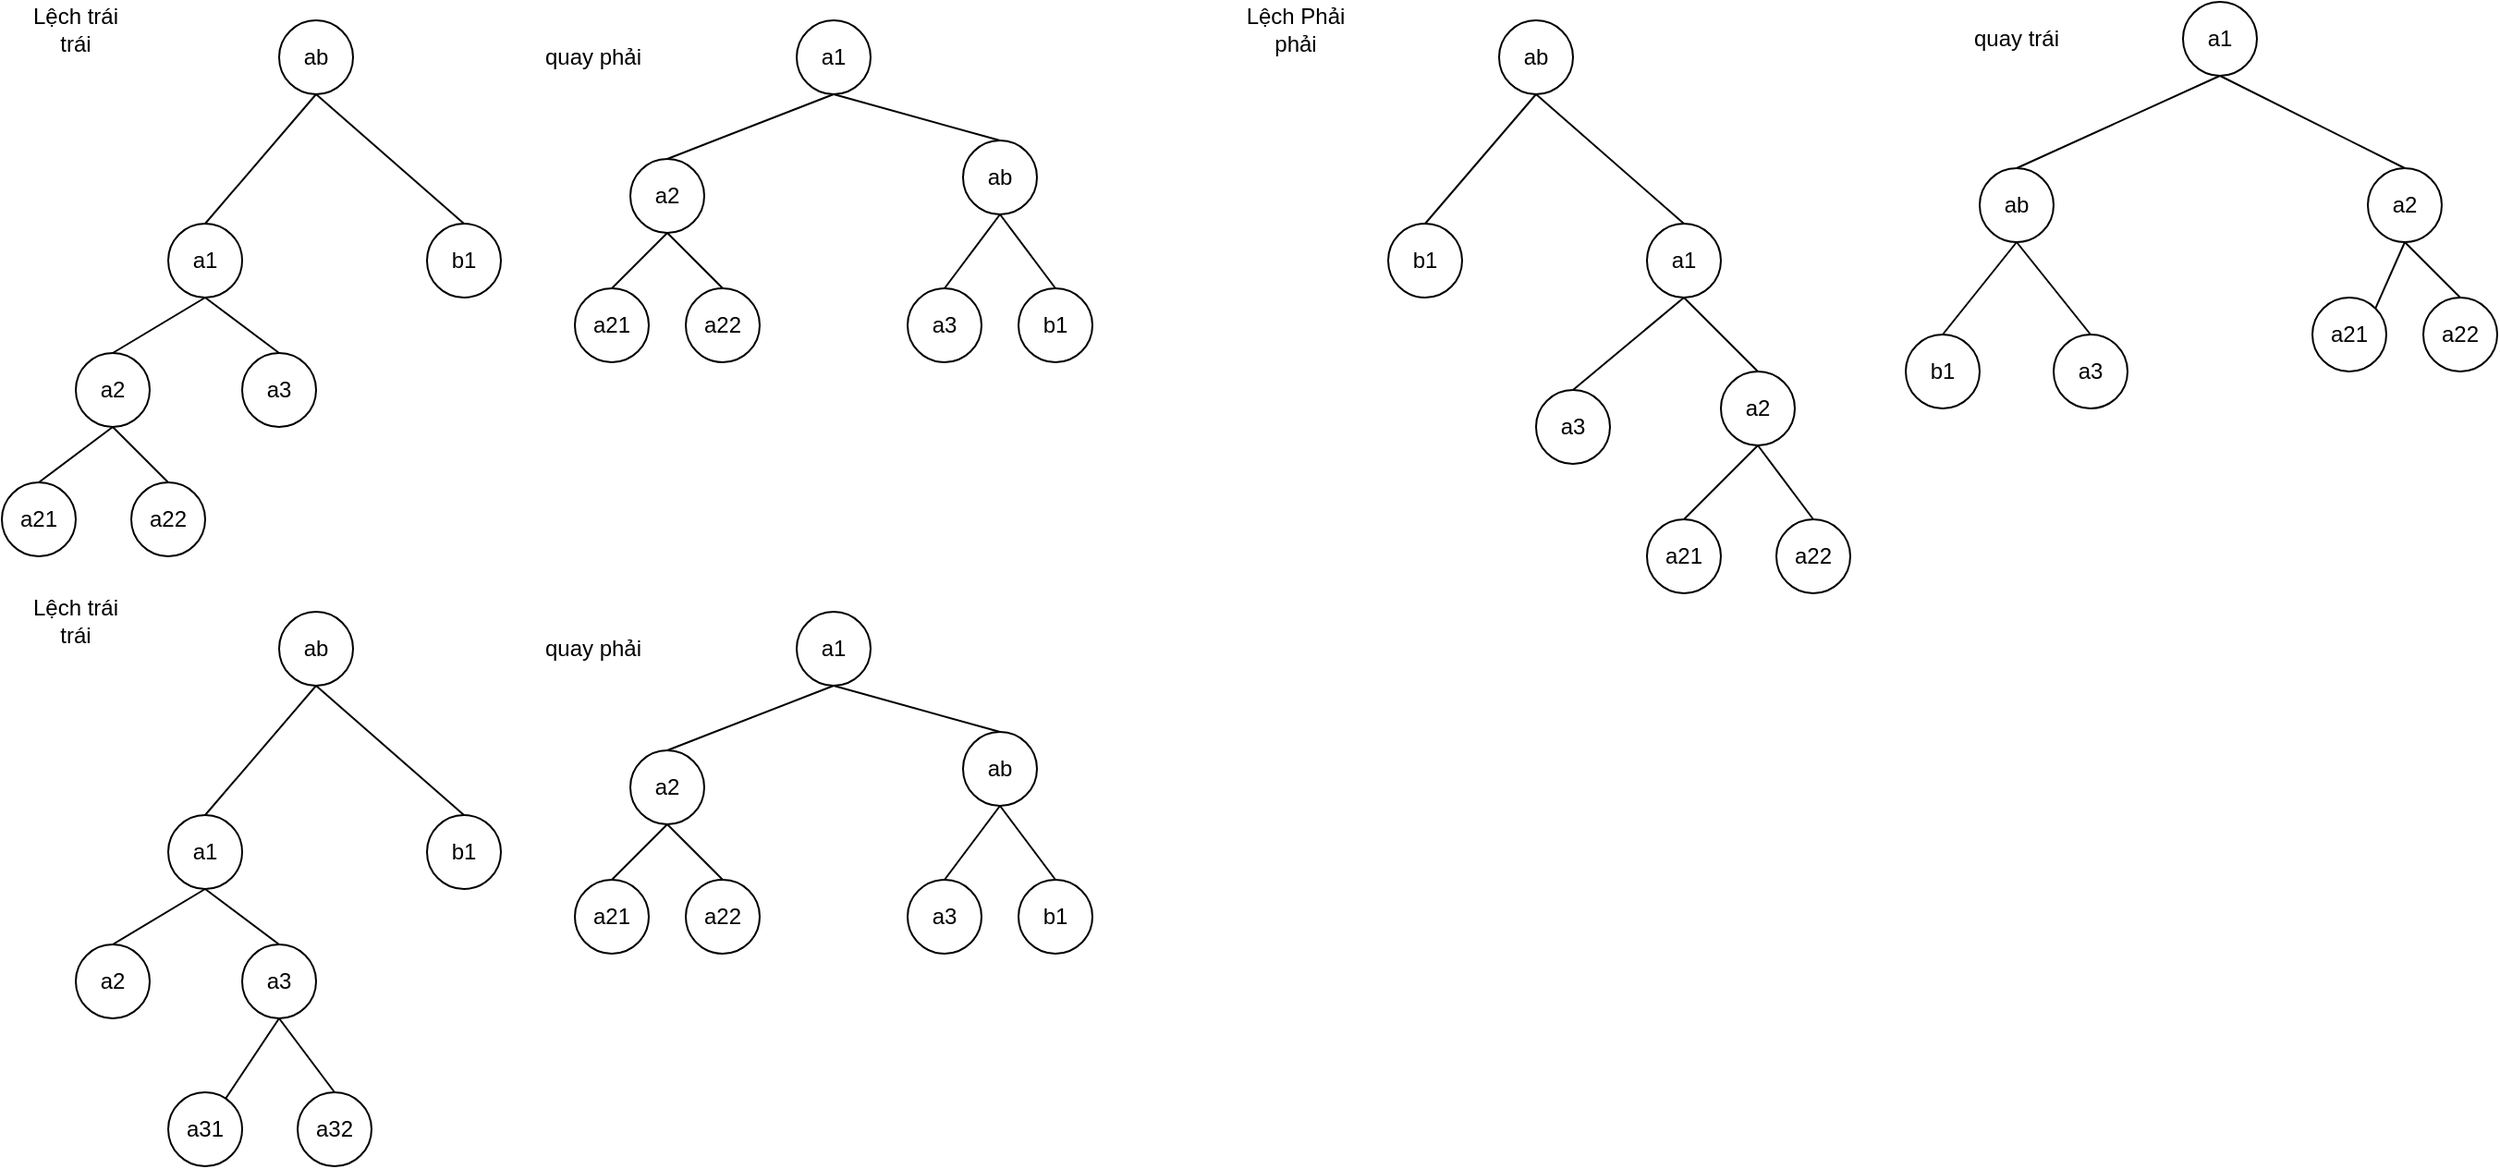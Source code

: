 <mxfile version="24.6.4" type="github">
  <diagram name="Trang-1" id="2DYWAN5hthaWt-I_ADUZ">
    <mxGraphModel dx="1880" dy="1126" grid="1" gridSize="10" guides="1" tooltips="1" connect="1" arrows="1" fold="1" page="0" pageScale="1" pageWidth="827" pageHeight="1169" math="0" shadow="0">
      <root>
        <mxCell id="0" />
        <mxCell id="1" parent="0" />
        <mxCell id="c82SJm1BQEb7knvldoy7-1" value="ab" style="ellipse;whiteSpace=wrap;html=1;aspect=fixed;" vertex="1" parent="1">
          <mxGeometry x="-170" y="-300" width="40" height="40" as="geometry" />
        </mxCell>
        <mxCell id="c82SJm1BQEb7knvldoy7-4" value="a1" style="ellipse;whiteSpace=wrap;html=1;aspect=fixed;" vertex="1" parent="1">
          <mxGeometry x="-230" y="-190" width="40" height="40" as="geometry" />
        </mxCell>
        <mxCell id="c82SJm1BQEb7knvldoy7-7" value="b1" style="ellipse;whiteSpace=wrap;html=1;aspect=fixed;" vertex="1" parent="1">
          <mxGeometry x="-90" y="-190" width="40" height="40" as="geometry" />
        </mxCell>
        <mxCell id="c82SJm1BQEb7knvldoy7-9" value="" style="endArrow=none;html=1;rounded=0;exitX=0.5;exitY=1;exitDx=0;exitDy=0;entryX=0.5;entryY=0;entryDx=0;entryDy=0;" edge="1" parent="1" source="c82SJm1BQEb7knvldoy7-1" target="c82SJm1BQEb7knvldoy7-7">
          <mxGeometry width="50" height="50" relative="1" as="geometry">
            <mxPoint x="-80" y="-140" as="sourcePoint" />
            <mxPoint x="-30" y="-190" as="targetPoint" />
          </mxGeometry>
        </mxCell>
        <mxCell id="c82SJm1BQEb7knvldoy7-10" value="" style="endArrow=none;html=1;rounded=0;exitX=0.5;exitY=1;exitDx=0;exitDy=0;entryX=0.5;entryY=0;entryDx=0;entryDy=0;" edge="1" parent="1" source="c82SJm1BQEb7knvldoy7-1" target="c82SJm1BQEb7knvldoy7-4">
          <mxGeometry width="50" height="50" relative="1" as="geometry">
            <mxPoint x="-170" y="-240" as="sourcePoint" />
            <mxPoint x="-110" y="-150" as="targetPoint" />
          </mxGeometry>
        </mxCell>
        <mxCell id="c82SJm1BQEb7knvldoy7-11" value="a3" style="ellipse;whiteSpace=wrap;html=1;aspect=fixed;" vertex="1" parent="1">
          <mxGeometry x="-190" y="-120" width="40" height="40" as="geometry" />
        </mxCell>
        <mxCell id="c82SJm1BQEb7knvldoy7-12" value="a21" style="ellipse;whiteSpace=wrap;html=1;aspect=fixed;" vertex="1" parent="1">
          <mxGeometry x="-320" y="-50" width="40" height="40" as="geometry" />
        </mxCell>
        <mxCell id="c82SJm1BQEb7knvldoy7-13" value="a22" style="ellipse;whiteSpace=wrap;html=1;aspect=fixed;" vertex="1" parent="1">
          <mxGeometry x="-250" y="-50" width="40" height="40" as="geometry" />
        </mxCell>
        <mxCell id="c82SJm1BQEb7knvldoy7-14" value="" style="endArrow=none;html=1;rounded=0;entryX=0.5;entryY=0;entryDx=0;entryDy=0;exitX=0.5;exitY=1;exitDx=0;exitDy=0;" edge="1" source="c82SJm1BQEb7knvldoy7-17" target="c82SJm1BQEb7knvldoy7-13" parent="1">
          <mxGeometry width="50" height="50" relative="1" as="geometry">
            <mxPoint x="-170" y="-80" as="sourcePoint" />
            <mxPoint x="-100" as="targetPoint" />
          </mxGeometry>
        </mxCell>
        <mxCell id="c82SJm1BQEb7knvldoy7-15" value="" style="endArrow=none;html=1;rounded=0;entryX=0.5;entryY=0;entryDx=0;entryDy=0;exitX=0.5;exitY=1;exitDx=0;exitDy=0;" edge="1" source="c82SJm1BQEb7knvldoy7-17" target="c82SJm1BQEb7knvldoy7-12" parent="1">
          <mxGeometry width="50" height="50" relative="1" as="geometry">
            <mxPoint x="-180" y="-70" as="sourcePoint" />
            <mxPoint x="-180" y="40" as="targetPoint" />
          </mxGeometry>
        </mxCell>
        <mxCell id="c82SJm1BQEb7knvldoy7-16" value="" style="endArrow=none;html=1;rounded=0;exitX=0.5;exitY=1;exitDx=0;exitDy=0;entryX=0.5;entryY=0;entryDx=0;entryDy=0;" edge="1" parent="1" source="c82SJm1BQEb7knvldoy7-4" target="c82SJm1BQEb7knvldoy7-11">
          <mxGeometry width="50" height="50" relative="1" as="geometry">
            <mxPoint x="-140" y="-250" as="sourcePoint" />
            <mxPoint x="-200" y="-180" as="targetPoint" />
          </mxGeometry>
        </mxCell>
        <mxCell id="c82SJm1BQEb7knvldoy7-17" value="a2" style="ellipse;whiteSpace=wrap;html=1;aspect=fixed;" vertex="1" parent="1">
          <mxGeometry x="-280" y="-120" width="40" height="40" as="geometry" />
        </mxCell>
        <mxCell id="c82SJm1BQEb7knvldoy7-18" value="" style="endArrow=none;html=1;rounded=0;exitX=0.5;exitY=1;exitDx=0;exitDy=0;entryX=0.5;entryY=0;entryDx=0;entryDy=0;" edge="1" target="c82SJm1BQEb7knvldoy7-17" parent="1" source="c82SJm1BQEb7knvldoy7-4">
          <mxGeometry width="50" height="50" relative="1" as="geometry">
            <mxPoint x="-310" y="-135" as="sourcePoint" />
            <mxPoint x="-300" y="-165" as="targetPoint" />
          </mxGeometry>
        </mxCell>
        <mxCell id="c82SJm1BQEb7knvldoy7-20" value="Lệch trái trái" style="text;html=1;align=center;verticalAlign=middle;whiteSpace=wrap;rounded=0;" vertex="1" parent="1">
          <mxGeometry x="-310" y="-310" width="60" height="30" as="geometry" />
        </mxCell>
        <mxCell id="c82SJm1BQEb7knvldoy7-21" value="ab" style="ellipse;whiteSpace=wrap;html=1;aspect=fixed;" vertex="1" parent="1">
          <mxGeometry x="200" y="-235" width="40" height="40" as="geometry" />
        </mxCell>
        <mxCell id="c82SJm1BQEb7knvldoy7-22" value="a1" style="ellipse;whiteSpace=wrap;html=1;aspect=fixed;" vertex="1" parent="1">
          <mxGeometry x="110" y="-300" width="40" height="40" as="geometry" />
        </mxCell>
        <mxCell id="c82SJm1BQEb7knvldoy7-23" value="b1" style="ellipse;whiteSpace=wrap;html=1;aspect=fixed;" vertex="1" parent="1">
          <mxGeometry x="230" y="-155" width="40" height="40" as="geometry" />
        </mxCell>
        <mxCell id="c82SJm1BQEb7knvldoy7-24" value="" style="endArrow=none;html=1;rounded=0;exitX=0.5;exitY=1;exitDx=0;exitDy=0;entryX=0.5;entryY=0;entryDx=0;entryDy=0;" edge="1" parent="1" source="c82SJm1BQEb7knvldoy7-21" target="c82SJm1BQEb7knvldoy7-23">
          <mxGeometry width="50" height="50" relative="1" as="geometry">
            <mxPoint x="200" y="-125" as="sourcePoint" />
            <mxPoint x="250" y="-175" as="targetPoint" />
          </mxGeometry>
        </mxCell>
        <mxCell id="c82SJm1BQEb7knvldoy7-25" value="" style="endArrow=none;html=1;rounded=0;exitX=0.5;exitY=0;exitDx=0;exitDy=0;entryX=0.5;entryY=1;entryDx=0;entryDy=0;" edge="1" parent="1" source="c82SJm1BQEb7knvldoy7-21" target="c82SJm1BQEb7knvldoy7-22">
          <mxGeometry width="50" height="50" relative="1" as="geometry">
            <mxPoint x="110" y="-225" as="sourcePoint" />
            <mxPoint x="170" y="-135" as="targetPoint" />
          </mxGeometry>
        </mxCell>
        <mxCell id="c82SJm1BQEb7knvldoy7-26" value="a3" style="ellipse;whiteSpace=wrap;html=1;aspect=fixed;" vertex="1" parent="1">
          <mxGeometry x="170" y="-155" width="40" height="40" as="geometry" />
        </mxCell>
        <mxCell id="c82SJm1BQEb7knvldoy7-27" value="a21" style="ellipse;whiteSpace=wrap;html=1;aspect=fixed;" vertex="1" parent="1">
          <mxGeometry x="-10" y="-155" width="40" height="40" as="geometry" />
        </mxCell>
        <mxCell id="c82SJm1BQEb7knvldoy7-28" value="a22" style="ellipse;whiteSpace=wrap;html=1;aspect=fixed;" vertex="1" parent="1">
          <mxGeometry x="50" y="-155" width="40" height="40" as="geometry" />
        </mxCell>
        <mxCell id="c82SJm1BQEb7knvldoy7-29" value="" style="endArrow=none;html=1;rounded=0;entryX=0.5;entryY=0;entryDx=0;entryDy=0;exitX=0.5;exitY=1;exitDx=0;exitDy=0;" edge="1" parent="1" source="c82SJm1BQEb7knvldoy7-32" target="c82SJm1BQEb7knvldoy7-28">
          <mxGeometry width="50" height="50" relative="1" as="geometry">
            <mxPoint x="110" y="-65" as="sourcePoint" />
            <mxPoint x="180" y="15" as="targetPoint" />
          </mxGeometry>
        </mxCell>
        <mxCell id="c82SJm1BQEb7knvldoy7-30" value="" style="endArrow=none;html=1;rounded=0;entryX=0.5;entryY=0;entryDx=0;entryDy=0;exitX=0.5;exitY=1;exitDx=0;exitDy=0;" edge="1" parent="1" source="c82SJm1BQEb7knvldoy7-32" target="c82SJm1BQEb7knvldoy7-27">
          <mxGeometry width="50" height="50" relative="1" as="geometry">
            <mxPoint x="100" y="-55" as="sourcePoint" />
            <mxPoint x="100" y="55" as="targetPoint" />
          </mxGeometry>
        </mxCell>
        <mxCell id="c82SJm1BQEb7knvldoy7-31" value="" style="endArrow=none;html=1;rounded=0;exitX=0.5;exitY=1;exitDx=0;exitDy=0;entryX=0.5;entryY=0;entryDx=0;entryDy=0;" edge="1" parent="1" source="c82SJm1BQEb7knvldoy7-21" target="c82SJm1BQEb7knvldoy7-26">
          <mxGeometry width="50" height="50" relative="1" as="geometry">
            <mxPoint x="140" y="-235" as="sourcePoint" />
            <mxPoint x="80" y="-165" as="targetPoint" />
          </mxGeometry>
        </mxCell>
        <mxCell id="c82SJm1BQEb7knvldoy7-32" value="a2" style="ellipse;whiteSpace=wrap;html=1;aspect=fixed;" vertex="1" parent="1">
          <mxGeometry x="20" y="-225" width="40" height="40" as="geometry" />
        </mxCell>
        <mxCell id="c82SJm1BQEb7knvldoy7-33" value="" style="endArrow=none;html=1;rounded=0;exitX=0.5;exitY=1;exitDx=0;exitDy=0;entryX=0.5;entryY=0;entryDx=0;entryDy=0;" edge="1" parent="1" source="c82SJm1BQEb7knvldoy7-22" target="c82SJm1BQEb7knvldoy7-32">
          <mxGeometry width="50" height="50" relative="1" as="geometry">
            <mxPoint x="-30" y="-120" as="sourcePoint" />
            <mxPoint x="-20" y="-150" as="targetPoint" />
          </mxGeometry>
        </mxCell>
        <mxCell id="c82SJm1BQEb7knvldoy7-34" value="quay phải" style="text;html=1;align=center;verticalAlign=middle;whiteSpace=wrap;rounded=0;" vertex="1" parent="1">
          <mxGeometry x="-30" y="-295" width="60" height="30" as="geometry" />
        </mxCell>
        <mxCell id="c82SJm1BQEb7knvldoy7-35" value="ab" style="ellipse;whiteSpace=wrap;html=1;aspect=fixed;" vertex="1" parent="1">
          <mxGeometry x="490" y="-300" width="40" height="40" as="geometry" />
        </mxCell>
        <mxCell id="c82SJm1BQEb7knvldoy7-36" value="b1" style="ellipse;whiteSpace=wrap;html=1;aspect=fixed;" vertex="1" parent="1">
          <mxGeometry x="430" y="-190" width="40" height="40" as="geometry" />
        </mxCell>
        <mxCell id="c82SJm1BQEb7knvldoy7-37" value="a1" style="ellipse;whiteSpace=wrap;html=1;aspect=fixed;" vertex="1" parent="1">
          <mxGeometry x="570" y="-190" width="40" height="40" as="geometry" />
        </mxCell>
        <mxCell id="c82SJm1BQEb7knvldoy7-38" value="" style="endArrow=none;html=1;rounded=0;exitX=0.5;exitY=1;exitDx=0;exitDy=0;entryX=0.5;entryY=0;entryDx=0;entryDy=0;" edge="1" source="c82SJm1BQEb7knvldoy7-35" target="c82SJm1BQEb7knvldoy7-37" parent="1">
          <mxGeometry width="50" height="50" relative="1" as="geometry">
            <mxPoint x="580" y="-140" as="sourcePoint" />
            <mxPoint x="630" y="-190" as="targetPoint" />
          </mxGeometry>
        </mxCell>
        <mxCell id="c82SJm1BQEb7knvldoy7-39" value="" style="endArrow=none;html=1;rounded=0;exitX=0.5;exitY=1;exitDx=0;exitDy=0;entryX=0.5;entryY=0;entryDx=0;entryDy=0;" edge="1" source="c82SJm1BQEb7knvldoy7-35" target="c82SJm1BQEb7knvldoy7-36" parent="1">
          <mxGeometry width="50" height="50" relative="1" as="geometry">
            <mxPoint x="490" y="-240" as="sourcePoint" />
            <mxPoint x="550" y="-150" as="targetPoint" />
          </mxGeometry>
        </mxCell>
        <mxCell id="c82SJm1BQEb7knvldoy7-48" value="Lệch Phải phải" style="text;html=1;align=center;verticalAlign=middle;whiteSpace=wrap;rounded=0;" vertex="1" parent="1">
          <mxGeometry x="350" y="-310" width="60" height="30" as="geometry" />
        </mxCell>
        <mxCell id="c82SJm1BQEb7knvldoy7-49" value="ab" style="ellipse;whiteSpace=wrap;html=1;aspect=fixed;" vertex="1" parent="1">
          <mxGeometry x="750" y="-220" width="40" height="40" as="geometry" />
        </mxCell>
        <mxCell id="c82SJm1BQEb7knvldoy7-50" value="a1" style="ellipse;whiteSpace=wrap;html=1;aspect=fixed;" vertex="1" parent="1">
          <mxGeometry x="860" y="-310" width="40" height="40" as="geometry" />
        </mxCell>
        <mxCell id="c82SJm1BQEb7knvldoy7-51" value="b1" style="ellipse;whiteSpace=wrap;html=1;aspect=fixed;" vertex="1" parent="1">
          <mxGeometry x="710" y="-130" width="40" height="40" as="geometry" />
        </mxCell>
        <mxCell id="c82SJm1BQEb7knvldoy7-52" value="" style="endArrow=none;html=1;rounded=0;exitX=0.5;exitY=1;exitDx=0;exitDy=0;entryX=0.5;entryY=0;entryDx=0;entryDy=0;" edge="1" source="c82SJm1BQEb7knvldoy7-49" target="c82SJm1BQEb7knvldoy7-51" parent="1">
          <mxGeometry width="50" height="50" relative="1" as="geometry">
            <mxPoint x="750" y="-110" as="sourcePoint" />
            <mxPoint x="800" y="-160" as="targetPoint" />
          </mxGeometry>
        </mxCell>
        <mxCell id="c82SJm1BQEb7knvldoy7-53" value="" style="endArrow=none;html=1;rounded=0;exitX=0.5;exitY=0;exitDx=0;exitDy=0;entryX=0.5;entryY=1;entryDx=0;entryDy=0;" edge="1" source="c82SJm1BQEb7knvldoy7-49" target="c82SJm1BQEb7knvldoy7-50" parent="1">
          <mxGeometry width="50" height="50" relative="1" as="geometry">
            <mxPoint x="880" y="-235" as="sourcePoint" />
            <mxPoint x="940" y="-145" as="targetPoint" />
          </mxGeometry>
        </mxCell>
        <mxCell id="c82SJm1BQEb7knvldoy7-54" value="a3" style="ellipse;whiteSpace=wrap;html=1;aspect=fixed;" vertex="1" parent="1">
          <mxGeometry x="790" y="-130" width="40" height="40" as="geometry" />
        </mxCell>
        <mxCell id="c82SJm1BQEb7knvldoy7-55" value="a21" style="ellipse;whiteSpace=wrap;html=1;aspect=fixed;" vertex="1" parent="1">
          <mxGeometry x="930" y="-150" width="40" height="40" as="geometry" />
        </mxCell>
        <mxCell id="c82SJm1BQEb7knvldoy7-56" value="a22" style="ellipse;whiteSpace=wrap;html=1;aspect=fixed;" vertex="1" parent="1">
          <mxGeometry x="990" y="-150" width="40" height="40" as="geometry" />
        </mxCell>
        <mxCell id="c82SJm1BQEb7knvldoy7-57" value="" style="endArrow=none;html=1;rounded=0;entryX=0.5;entryY=0;entryDx=0;entryDy=0;exitX=0.5;exitY=1;exitDx=0;exitDy=0;" edge="1" source="c82SJm1BQEb7knvldoy7-60" target="c82SJm1BQEb7knvldoy7-56" parent="1">
          <mxGeometry width="50" height="50" relative="1" as="geometry">
            <mxPoint x="1050" y="-60" as="sourcePoint" />
            <mxPoint x="1120" y="20" as="targetPoint" />
          </mxGeometry>
        </mxCell>
        <mxCell id="c82SJm1BQEb7knvldoy7-58" value="" style="endArrow=none;html=1;rounded=0;entryX=1;entryY=0;entryDx=0;entryDy=0;exitX=0.5;exitY=1;exitDx=0;exitDy=0;" edge="1" source="c82SJm1BQEb7knvldoy7-60" target="c82SJm1BQEb7knvldoy7-55" parent="1">
          <mxGeometry width="50" height="50" relative="1" as="geometry">
            <mxPoint x="1040" y="-50" as="sourcePoint" />
            <mxPoint x="950" y="-150" as="targetPoint" />
          </mxGeometry>
        </mxCell>
        <mxCell id="c82SJm1BQEb7knvldoy7-59" value="" style="endArrow=none;html=1;rounded=0;exitX=0.5;exitY=1;exitDx=0;exitDy=0;entryX=0.5;entryY=0;entryDx=0;entryDy=0;" edge="1" source="c82SJm1BQEb7knvldoy7-49" target="c82SJm1BQEb7knvldoy7-54" parent="1">
          <mxGeometry width="50" height="50" relative="1" as="geometry">
            <mxPoint x="690" y="-220" as="sourcePoint" />
            <mxPoint x="630" y="-150" as="targetPoint" />
          </mxGeometry>
        </mxCell>
        <mxCell id="c82SJm1BQEb7knvldoy7-60" value="a2" style="ellipse;whiteSpace=wrap;html=1;aspect=fixed;" vertex="1" parent="1">
          <mxGeometry x="960" y="-220" width="40" height="40" as="geometry" />
        </mxCell>
        <mxCell id="c82SJm1BQEb7knvldoy7-61" value="" style="endArrow=none;html=1;rounded=0;exitX=0.5;exitY=1;exitDx=0;exitDy=0;entryX=0.5;entryY=0;entryDx=0;entryDy=0;" edge="1" source="c82SJm1BQEb7knvldoy7-50" target="c82SJm1BQEb7knvldoy7-60" parent="1">
          <mxGeometry width="50" height="50" relative="1" as="geometry">
            <mxPoint x="740" y="-130" as="sourcePoint" />
            <mxPoint x="750" y="-160" as="targetPoint" />
          </mxGeometry>
        </mxCell>
        <mxCell id="c82SJm1BQEb7knvldoy7-62" value="quay trái" style="text;html=1;align=center;verticalAlign=middle;whiteSpace=wrap;rounded=0;" vertex="1" parent="1">
          <mxGeometry x="740" y="-305" width="60" height="30" as="geometry" />
        </mxCell>
        <mxCell id="c82SJm1BQEb7knvldoy7-63" value="a3" style="ellipse;whiteSpace=wrap;html=1;aspect=fixed;" vertex="1" parent="1">
          <mxGeometry x="510" y="-100" width="40" height="40" as="geometry" />
        </mxCell>
        <mxCell id="c82SJm1BQEb7knvldoy7-64" value="a21" style="ellipse;whiteSpace=wrap;html=1;aspect=fixed;" vertex="1" parent="1">
          <mxGeometry x="570" y="-30" width="40" height="40" as="geometry" />
        </mxCell>
        <mxCell id="c82SJm1BQEb7knvldoy7-65" value="a22" style="ellipse;whiteSpace=wrap;html=1;aspect=fixed;" vertex="1" parent="1">
          <mxGeometry x="640" y="-30" width="40" height="40" as="geometry" />
        </mxCell>
        <mxCell id="c82SJm1BQEb7knvldoy7-66" value="" style="endArrow=none;html=1;rounded=0;entryX=0.5;entryY=0;entryDx=0;entryDy=0;exitX=0.5;exitY=1;exitDx=0;exitDy=0;" edge="1" parent="1" source="c82SJm1BQEb7knvldoy7-69" target="c82SJm1BQEb7knvldoy7-65">
          <mxGeometry width="50" height="50" relative="1" as="geometry">
            <mxPoint x="640" y="-20" as="sourcePoint" />
            <mxPoint x="710" y="60" as="targetPoint" />
          </mxGeometry>
        </mxCell>
        <mxCell id="c82SJm1BQEb7knvldoy7-67" value="" style="endArrow=none;html=1;rounded=0;entryX=0.5;entryY=0;entryDx=0;entryDy=0;exitX=0.5;exitY=1;exitDx=0;exitDy=0;" edge="1" parent="1" source="c82SJm1BQEb7knvldoy7-69" target="c82SJm1BQEb7knvldoy7-64">
          <mxGeometry width="50" height="50" relative="1" as="geometry">
            <mxPoint x="630" y="-10" as="sourcePoint" />
            <mxPoint x="630" y="100" as="targetPoint" />
          </mxGeometry>
        </mxCell>
        <mxCell id="c82SJm1BQEb7knvldoy7-68" value="" style="endArrow=none;html=1;rounded=0;entryX=0.5;entryY=0;entryDx=0;entryDy=0;exitX=0.5;exitY=1;exitDx=0;exitDy=0;" edge="1" parent="1" target="c82SJm1BQEb7knvldoy7-63" source="c82SJm1BQEb7knvldoy7-37">
          <mxGeometry width="50" height="50" relative="1" as="geometry">
            <mxPoint x="605" y="-130" as="sourcePoint" />
            <mxPoint x="610" y="-120" as="targetPoint" />
          </mxGeometry>
        </mxCell>
        <mxCell id="c82SJm1BQEb7knvldoy7-69" value="a2" style="ellipse;whiteSpace=wrap;html=1;aspect=fixed;" vertex="1" parent="1">
          <mxGeometry x="610" y="-110" width="40" height="40" as="geometry" />
        </mxCell>
        <mxCell id="c82SJm1BQEb7knvldoy7-70" value="" style="endArrow=none;html=1;rounded=0;exitX=0.5;exitY=1;exitDx=0;exitDy=0;entryX=0.5;entryY=0;entryDx=0;entryDy=0;" edge="1" parent="1" target="c82SJm1BQEb7knvldoy7-69" source="c82SJm1BQEb7knvldoy7-37">
          <mxGeometry width="50" height="50" relative="1" as="geometry">
            <mxPoint x="605" y="-130" as="sourcePoint" />
            <mxPoint x="510" y="-105" as="targetPoint" />
          </mxGeometry>
        </mxCell>
        <mxCell id="c82SJm1BQEb7knvldoy7-72" value="ab" style="ellipse;whiteSpace=wrap;html=1;aspect=fixed;" vertex="1" parent="1">
          <mxGeometry x="-170" y="20" width="40" height="40" as="geometry" />
        </mxCell>
        <mxCell id="c82SJm1BQEb7knvldoy7-73" value="a1" style="ellipse;whiteSpace=wrap;html=1;aspect=fixed;" vertex="1" parent="1">
          <mxGeometry x="-230" y="130" width="40" height="40" as="geometry" />
        </mxCell>
        <mxCell id="c82SJm1BQEb7knvldoy7-74" value="b1" style="ellipse;whiteSpace=wrap;html=1;aspect=fixed;" vertex="1" parent="1">
          <mxGeometry x="-90" y="130" width="40" height="40" as="geometry" />
        </mxCell>
        <mxCell id="c82SJm1BQEb7knvldoy7-75" value="" style="endArrow=none;html=1;rounded=0;exitX=0.5;exitY=1;exitDx=0;exitDy=0;entryX=0.5;entryY=0;entryDx=0;entryDy=0;" edge="1" source="c82SJm1BQEb7knvldoy7-72" target="c82SJm1BQEb7knvldoy7-74" parent="1">
          <mxGeometry width="50" height="50" relative="1" as="geometry">
            <mxPoint x="-80" y="180" as="sourcePoint" />
            <mxPoint x="-30" y="130" as="targetPoint" />
          </mxGeometry>
        </mxCell>
        <mxCell id="c82SJm1BQEb7knvldoy7-76" value="" style="endArrow=none;html=1;rounded=0;exitX=0.5;exitY=1;exitDx=0;exitDy=0;entryX=0.5;entryY=0;entryDx=0;entryDy=0;" edge="1" source="c82SJm1BQEb7knvldoy7-72" target="c82SJm1BQEb7knvldoy7-73" parent="1">
          <mxGeometry width="50" height="50" relative="1" as="geometry">
            <mxPoint x="-170" y="80" as="sourcePoint" />
            <mxPoint x="-110" y="170" as="targetPoint" />
          </mxGeometry>
        </mxCell>
        <mxCell id="c82SJm1BQEb7knvldoy7-77" value="a3" style="ellipse;whiteSpace=wrap;html=1;aspect=fixed;" vertex="1" parent="1">
          <mxGeometry x="-190" y="200" width="40" height="40" as="geometry" />
        </mxCell>
        <mxCell id="c82SJm1BQEb7knvldoy7-78" value="a32" style="ellipse;whiteSpace=wrap;html=1;aspect=fixed;" vertex="1" parent="1">
          <mxGeometry x="-160" y="280" width="40" height="40" as="geometry" />
        </mxCell>
        <mxCell id="c82SJm1BQEb7knvldoy7-79" value="" style="endArrow=none;html=1;rounded=0;entryX=0.5;entryY=0;entryDx=0;entryDy=0;exitX=0.5;exitY=1;exitDx=0;exitDy=0;" edge="1" source="c82SJm1BQEb7knvldoy7-77" target="c82SJm1BQEb7knvldoy7-78" parent="1">
          <mxGeometry width="50" height="50" relative="1" as="geometry">
            <mxPoint x="-170" y="240" as="sourcePoint" />
            <mxPoint x="-100" y="320" as="targetPoint" />
          </mxGeometry>
        </mxCell>
        <mxCell id="c82SJm1BQEb7knvldoy7-80" value="" style="endArrow=none;html=1;rounded=0;exitX=0.5;exitY=1;exitDx=0;exitDy=0;" edge="1" source="c82SJm1BQEb7knvldoy7-77" parent="1" target="c82SJm1BQEb7knvldoy7-99">
          <mxGeometry width="50" height="50" relative="1" as="geometry">
            <mxPoint x="-180" y="250" as="sourcePoint" />
            <mxPoint x="-300" y="270" as="targetPoint" />
          </mxGeometry>
        </mxCell>
        <mxCell id="c82SJm1BQEb7knvldoy7-81" value="" style="endArrow=none;html=1;rounded=0;exitX=0.5;exitY=1;exitDx=0;exitDy=0;entryX=0.5;entryY=0;entryDx=0;entryDy=0;" edge="1" source="c82SJm1BQEb7knvldoy7-73" target="c82SJm1BQEb7knvldoy7-77" parent="1">
          <mxGeometry width="50" height="50" relative="1" as="geometry">
            <mxPoint x="-140" y="70" as="sourcePoint" />
            <mxPoint x="-200" y="140" as="targetPoint" />
          </mxGeometry>
        </mxCell>
        <mxCell id="c82SJm1BQEb7knvldoy7-82" value="a2" style="ellipse;whiteSpace=wrap;html=1;aspect=fixed;" vertex="1" parent="1">
          <mxGeometry x="-280" y="200" width="40" height="40" as="geometry" />
        </mxCell>
        <mxCell id="c82SJm1BQEb7knvldoy7-83" value="" style="endArrow=none;html=1;rounded=0;exitX=0.5;exitY=1;exitDx=0;exitDy=0;entryX=0.5;entryY=0;entryDx=0;entryDy=0;" edge="1" source="c82SJm1BQEb7knvldoy7-73" target="c82SJm1BQEb7knvldoy7-82" parent="1">
          <mxGeometry width="50" height="50" relative="1" as="geometry">
            <mxPoint x="-310" y="185" as="sourcePoint" />
            <mxPoint x="-300" y="155" as="targetPoint" />
          </mxGeometry>
        </mxCell>
        <mxCell id="c82SJm1BQEb7knvldoy7-84" value="Lệch trái trái" style="text;html=1;align=center;verticalAlign=middle;whiteSpace=wrap;rounded=0;" vertex="1" parent="1">
          <mxGeometry x="-310" y="10" width="60" height="30" as="geometry" />
        </mxCell>
        <mxCell id="c82SJm1BQEb7knvldoy7-85" value="ab" style="ellipse;whiteSpace=wrap;html=1;aspect=fixed;" vertex="1" parent="1">
          <mxGeometry x="200" y="85" width="40" height="40" as="geometry" />
        </mxCell>
        <mxCell id="c82SJm1BQEb7knvldoy7-86" value="a1" style="ellipse;whiteSpace=wrap;html=1;aspect=fixed;" vertex="1" parent="1">
          <mxGeometry x="110" y="20" width="40" height="40" as="geometry" />
        </mxCell>
        <mxCell id="c82SJm1BQEb7knvldoy7-87" value="b1" style="ellipse;whiteSpace=wrap;html=1;aspect=fixed;" vertex="1" parent="1">
          <mxGeometry x="230" y="165" width="40" height="40" as="geometry" />
        </mxCell>
        <mxCell id="c82SJm1BQEb7knvldoy7-88" value="" style="endArrow=none;html=1;rounded=0;exitX=0.5;exitY=1;exitDx=0;exitDy=0;entryX=0.5;entryY=0;entryDx=0;entryDy=0;" edge="1" source="c82SJm1BQEb7knvldoy7-85" target="c82SJm1BQEb7knvldoy7-87" parent="1">
          <mxGeometry width="50" height="50" relative="1" as="geometry">
            <mxPoint x="200" y="195" as="sourcePoint" />
            <mxPoint x="250" y="145" as="targetPoint" />
          </mxGeometry>
        </mxCell>
        <mxCell id="c82SJm1BQEb7knvldoy7-89" value="" style="endArrow=none;html=1;rounded=0;exitX=0.5;exitY=0;exitDx=0;exitDy=0;entryX=0.5;entryY=1;entryDx=0;entryDy=0;" edge="1" source="c82SJm1BQEb7knvldoy7-85" target="c82SJm1BQEb7knvldoy7-86" parent="1">
          <mxGeometry width="50" height="50" relative="1" as="geometry">
            <mxPoint x="110" y="95" as="sourcePoint" />
            <mxPoint x="170" y="185" as="targetPoint" />
          </mxGeometry>
        </mxCell>
        <mxCell id="c82SJm1BQEb7knvldoy7-90" value="a3" style="ellipse;whiteSpace=wrap;html=1;aspect=fixed;" vertex="1" parent="1">
          <mxGeometry x="170" y="165" width="40" height="40" as="geometry" />
        </mxCell>
        <mxCell id="c82SJm1BQEb7knvldoy7-91" value="a21" style="ellipse;whiteSpace=wrap;html=1;aspect=fixed;" vertex="1" parent="1">
          <mxGeometry x="-10" y="165" width="40" height="40" as="geometry" />
        </mxCell>
        <mxCell id="c82SJm1BQEb7knvldoy7-92" value="a22" style="ellipse;whiteSpace=wrap;html=1;aspect=fixed;" vertex="1" parent="1">
          <mxGeometry x="50" y="165" width="40" height="40" as="geometry" />
        </mxCell>
        <mxCell id="c82SJm1BQEb7knvldoy7-93" value="" style="endArrow=none;html=1;rounded=0;entryX=0.5;entryY=0;entryDx=0;entryDy=0;exitX=0.5;exitY=1;exitDx=0;exitDy=0;" edge="1" source="c82SJm1BQEb7knvldoy7-96" target="c82SJm1BQEb7knvldoy7-92" parent="1">
          <mxGeometry width="50" height="50" relative="1" as="geometry">
            <mxPoint x="110" y="255" as="sourcePoint" />
            <mxPoint x="180" y="335" as="targetPoint" />
          </mxGeometry>
        </mxCell>
        <mxCell id="c82SJm1BQEb7knvldoy7-94" value="" style="endArrow=none;html=1;rounded=0;entryX=0.5;entryY=0;entryDx=0;entryDy=0;exitX=0.5;exitY=1;exitDx=0;exitDy=0;" edge="1" source="c82SJm1BQEb7knvldoy7-96" target="c82SJm1BQEb7knvldoy7-91" parent="1">
          <mxGeometry width="50" height="50" relative="1" as="geometry">
            <mxPoint x="100" y="265" as="sourcePoint" />
            <mxPoint x="100" y="375" as="targetPoint" />
          </mxGeometry>
        </mxCell>
        <mxCell id="c82SJm1BQEb7knvldoy7-95" value="" style="endArrow=none;html=1;rounded=0;exitX=0.5;exitY=1;exitDx=0;exitDy=0;entryX=0.5;entryY=0;entryDx=0;entryDy=0;" edge="1" source="c82SJm1BQEb7knvldoy7-85" target="c82SJm1BQEb7knvldoy7-90" parent="1">
          <mxGeometry width="50" height="50" relative="1" as="geometry">
            <mxPoint x="140" y="85" as="sourcePoint" />
            <mxPoint x="80" y="155" as="targetPoint" />
          </mxGeometry>
        </mxCell>
        <mxCell id="c82SJm1BQEb7knvldoy7-96" value="a2" style="ellipse;whiteSpace=wrap;html=1;aspect=fixed;" vertex="1" parent="1">
          <mxGeometry x="20" y="95" width="40" height="40" as="geometry" />
        </mxCell>
        <mxCell id="c82SJm1BQEb7knvldoy7-97" value="" style="endArrow=none;html=1;rounded=0;exitX=0.5;exitY=1;exitDx=0;exitDy=0;entryX=0.5;entryY=0;entryDx=0;entryDy=0;" edge="1" source="c82SJm1BQEb7knvldoy7-86" target="c82SJm1BQEb7knvldoy7-96" parent="1">
          <mxGeometry width="50" height="50" relative="1" as="geometry">
            <mxPoint x="-30" y="200" as="sourcePoint" />
            <mxPoint x="-20" y="170" as="targetPoint" />
          </mxGeometry>
        </mxCell>
        <mxCell id="c82SJm1BQEb7knvldoy7-98" value="quay phải" style="text;html=1;align=center;verticalAlign=middle;whiteSpace=wrap;rounded=0;" vertex="1" parent="1">
          <mxGeometry x="-30" y="25" width="60" height="30" as="geometry" />
        </mxCell>
        <mxCell id="c82SJm1BQEb7knvldoy7-99" value="a31" style="ellipse;whiteSpace=wrap;html=1;aspect=fixed;" vertex="1" parent="1">
          <mxGeometry x="-230" y="280" width="40" height="40" as="geometry" />
        </mxCell>
      </root>
    </mxGraphModel>
  </diagram>
</mxfile>
